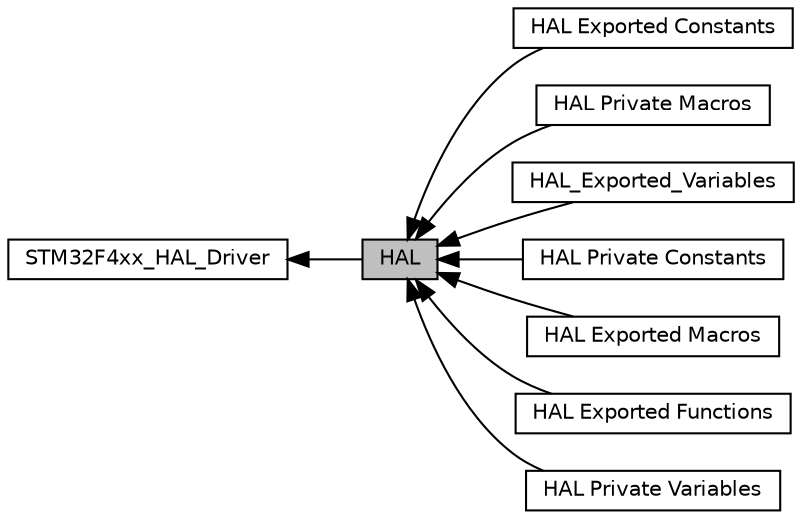 digraph "HAL"
{
  edge [fontname="Helvetica",fontsize="10",labelfontname="Helvetica",labelfontsize="10"];
  node [fontname="Helvetica",fontsize="10",shape=box];
  rankdir=LR;
  Node3 [label="HAL Exported Constants",height=0.2,width=0.4,color="black", fillcolor="white", style="filled",URL="$group___h_a_l___exported___constants.html",tooltip=" "];
  Node5 [label="HAL Private Macros",height=0.2,width=0.4,color="black", fillcolor="white", style="filled",URL="$group___h_a_l___private___macros.html",tooltip=" "];
  Node1 [label="HAL",height=0.2,width=0.4,color="black", fillcolor="grey75", style="filled", fontcolor="black",tooltip="HAL module driver."];
  Node9 [label="HAL_Exported_Variables",height=0.2,width=0.4,color="black", fillcolor="white", style="filled",URL="$group___h_a_l___exported___variables.html",tooltip=" "];
  Node7 [label="HAL Private Constants",height=0.2,width=0.4,color="black", fillcolor="white", style="filled",URL="$group___h_a_l___private___constants.html",tooltip=" "];
  Node4 [label="HAL Exported Macros",height=0.2,width=0.4,color="black", fillcolor="white", style="filled",URL="$group___h_a_l___exported___macros.html",tooltip=" "];
  Node2 [label="STM32F4xx_HAL_Driver",height=0.2,width=0.4,color="black", fillcolor="white", style="filled",URL="$group___s_t_m32_f4xx___h_a_l___driver.html",tooltip=" "];
  Node8 [label="HAL Exported Functions",height=0.2,width=0.4,color="black", fillcolor="white", style="filled",URL="$group___h_a_l___exported___functions.html",tooltip=" "];
  Node6 [label="HAL Private Variables",height=0.2,width=0.4,color="black", fillcolor="white", style="filled",URL="$group___h_a_l___private___variables.html",tooltip=" "];
  Node2->Node1 [shape=plaintext, dir="back", style="solid"];
  Node1->Node3 [shape=plaintext, dir="back", style="solid"];
  Node1->Node4 [shape=plaintext, dir="back", style="solid"];
  Node1->Node5 [shape=plaintext, dir="back", style="solid"];
  Node1->Node6 [shape=plaintext, dir="back", style="solid"];
  Node1->Node7 [shape=plaintext, dir="back", style="solid"];
  Node1->Node8 [shape=plaintext, dir="back", style="solid"];
  Node1->Node9 [shape=plaintext, dir="back", style="solid"];
}
